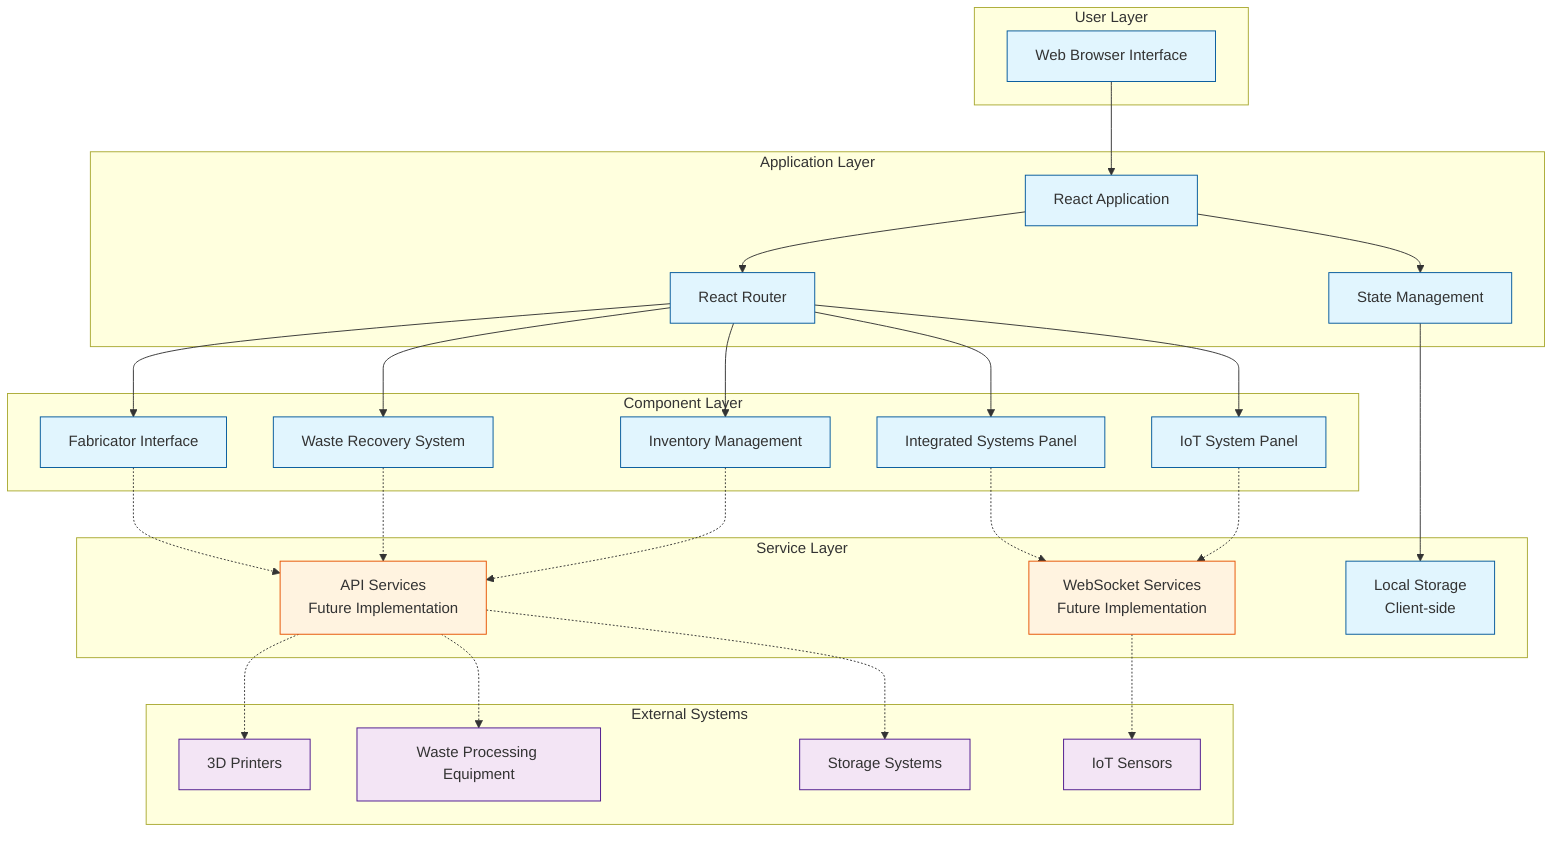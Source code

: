 graph TB
    subgraph "User Layer"
        UI[Web Browser Interface]
    end

    subgraph "Application Layer"
        App[React Application]
        Router[React Router]
        State[State Management]
    end

    subgraph "Component Layer"
        Fabricator[Fabricator Interface]
        Recovery[Waste Recovery System]
        Inventory[Inventory Management]
        Systems[Integrated Systems Panel]
        IoT[IoT System Panel]
    end

    subgraph "Service Layer"
        API[API Services<br/>Future Implementation]
        WS[WebSocket Services<br/>Future Implementation]
        Storage[Local Storage<br/>Client-side]
    end

    subgraph "External Systems"
        Printers[3D Printers]
        Sensors[IoT Sensors]
        WasteSys[Waste Processing Equipment]
        StorageSys[Storage Systems]
    end

    UI --> App
    App --> Router
    App --> State
    Router --> Fabricator
    Router --> Recovery
    Router --> Inventory
    Router --> Systems
    Router --> IoT

    Fabricator -.-> API
    Recovery -.-> API
    Inventory -.-> API
    Systems -.-> WS
    IoT -.-> WS

    API -.-> Printers
    WS -.-> Sensors
    API -.-> WasteSys
    API -.-> StorageSys

    State --> Storage

    classDef current fill:#e1f5fe,stroke:#01579b
    classDef future fill:#fff3e0,stroke:#e65100
    classDef external fill:#f3e5f5,stroke:#4a148c

    class UI,App,Router,State,Fabricator,Recovery,Inventory,Systems,IoT,Storage current
    class API,WS future
    class Printers,Sensors,WasteSys,StorageSys external
